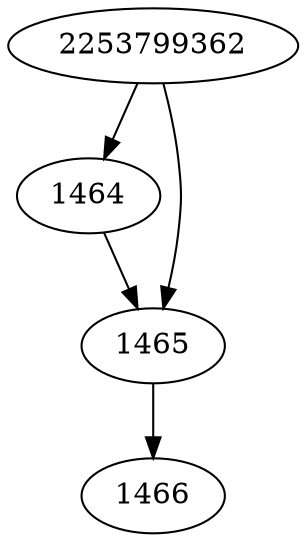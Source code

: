 strict digraph  {
1464;
1465;
2253799362;
1466;
1464 -> 1465;
1465 -> 1466;
2253799362 -> 1464;
2253799362 -> 1465;
}
